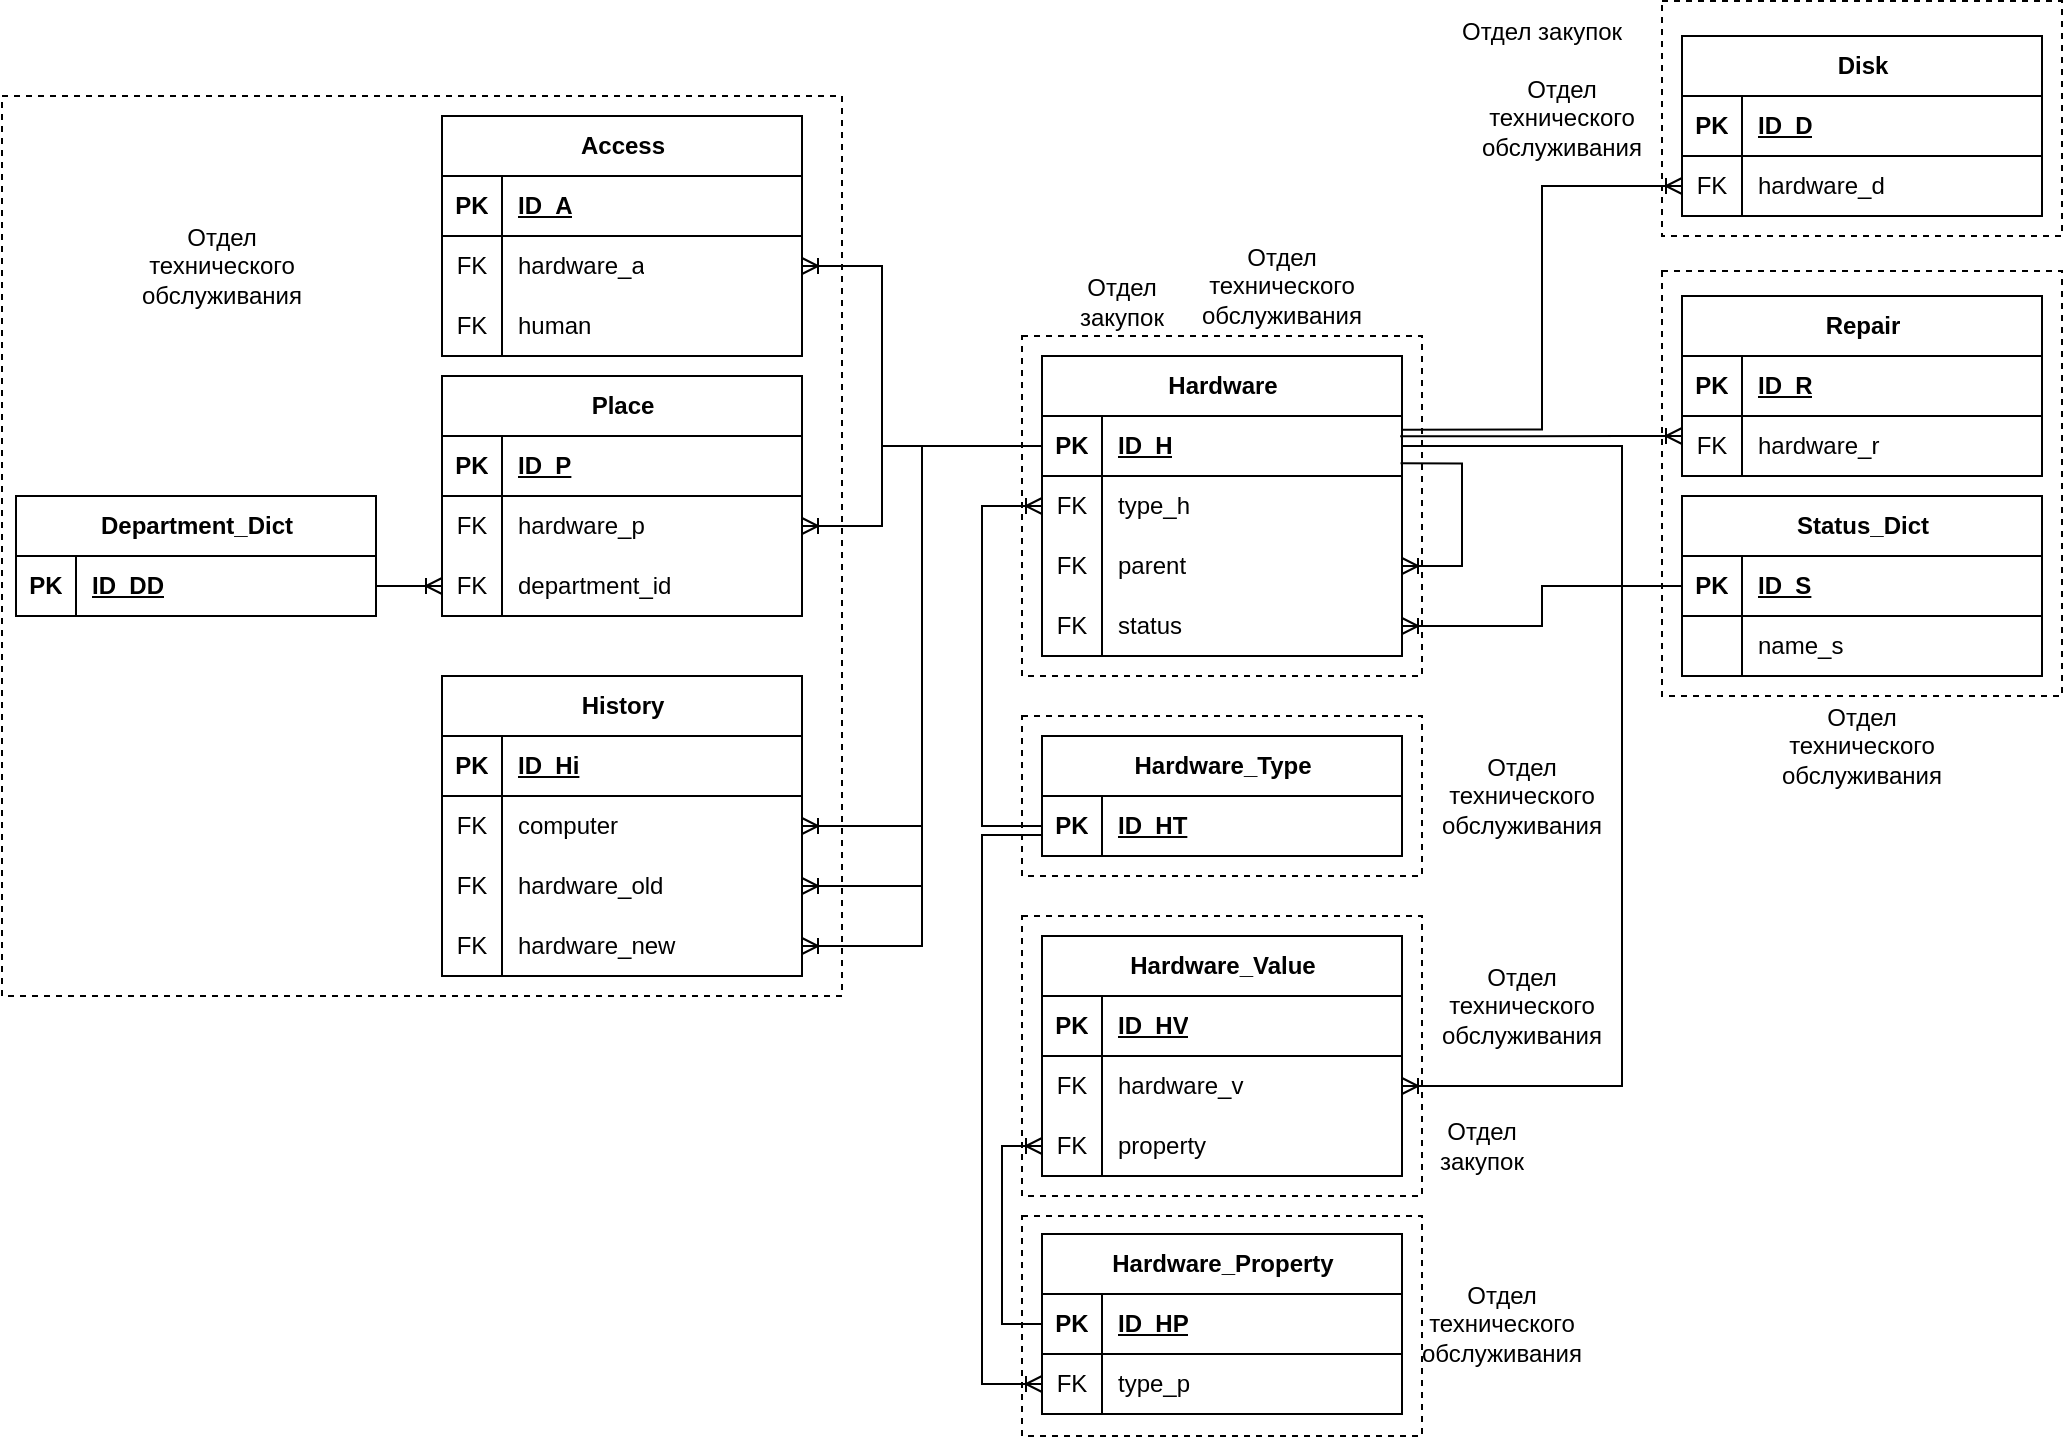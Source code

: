<mxfile version="21.5.0" type="device" pages="2">
  <diagram name="Логическая модель" id="EwMsFBvq8KC86laSaRwJ">
    <mxGraphModel dx="794" dy="394" grid="1" gridSize="10" guides="1" tooltips="1" connect="1" arrows="1" fold="1" page="1" pageScale="1" pageWidth="1169" pageHeight="827" math="0" shadow="0">
      <root>
        <mxCell id="0" />
        <mxCell id="1" parent="0" />
        <mxCell id="FyC12AB4mqrPU83Jo8B3-3" value="Hardware" style="shape=table;startSize=30;container=1;collapsible=1;childLayout=tableLayout;fixedRows=1;rowLines=0;fontStyle=1;align=center;resizeLast=1;html=1;" parent="1" vertex="1">
          <mxGeometry x="620" y="260" width="180" height="150" as="geometry">
            <mxRectangle x="110" y="130" width="70" height="30" as="alternateBounds" />
          </mxGeometry>
        </mxCell>
        <mxCell id="FyC12AB4mqrPU83Jo8B3-4" value="" style="shape=tableRow;horizontal=0;startSize=0;swimlaneHead=0;swimlaneBody=0;fillColor=none;collapsible=0;dropTarget=0;points=[[0,0.5],[1,0.5]];portConstraint=eastwest;top=0;left=0;right=0;bottom=1;" parent="FyC12AB4mqrPU83Jo8B3-3" vertex="1">
          <mxGeometry y="30" width="180" height="30" as="geometry" />
        </mxCell>
        <mxCell id="FyC12AB4mqrPU83Jo8B3-5" value="PK" style="shape=partialRectangle;connectable=0;fillColor=none;top=0;left=0;bottom=0;right=0;fontStyle=1;overflow=hidden;whiteSpace=wrap;html=1;" parent="FyC12AB4mqrPU83Jo8B3-4" vertex="1">
          <mxGeometry width="30" height="30" as="geometry">
            <mxRectangle width="30" height="30" as="alternateBounds" />
          </mxGeometry>
        </mxCell>
        <mxCell id="FyC12AB4mqrPU83Jo8B3-6" value="ID_H" style="shape=partialRectangle;connectable=0;fillColor=none;top=0;left=0;bottom=0;right=0;align=left;spacingLeft=6;fontStyle=5;overflow=hidden;whiteSpace=wrap;html=1;" parent="FyC12AB4mqrPU83Jo8B3-4" vertex="1">
          <mxGeometry x="30" width="150" height="30" as="geometry">
            <mxRectangle width="150" height="30" as="alternateBounds" />
          </mxGeometry>
        </mxCell>
        <mxCell id="FyC12AB4mqrPU83Jo8B3-7" value="" style="shape=tableRow;horizontal=0;startSize=0;swimlaneHead=0;swimlaneBody=0;fillColor=none;collapsible=0;dropTarget=0;points=[[0,0.5],[1,0.5]];portConstraint=eastwest;top=0;left=0;right=0;bottom=0;" parent="FyC12AB4mqrPU83Jo8B3-3" vertex="1">
          <mxGeometry y="60" width="180" height="30" as="geometry" />
        </mxCell>
        <mxCell id="FyC12AB4mqrPU83Jo8B3-8" value="FK" style="shape=partialRectangle;connectable=0;fillColor=none;top=0;left=0;bottom=0;right=0;editable=1;overflow=hidden;whiteSpace=wrap;html=1;" parent="FyC12AB4mqrPU83Jo8B3-7" vertex="1">
          <mxGeometry width="30" height="30" as="geometry">
            <mxRectangle width="30" height="30" as="alternateBounds" />
          </mxGeometry>
        </mxCell>
        <mxCell id="FyC12AB4mqrPU83Jo8B3-9" value="&lt;div&gt;type_h&lt;/div&gt;" style="shape=partialRectangle;connectable=0;fillColor=none;top=0;left=0;bottom=0;right=0;align=left;spacingLeft=6;overflow=hidden;whiteSpace=wrap;html=1;" parent="FyC12AB4mqrPU83Jo8B3-7" vertex="1">
          <mxGeometry x="30" width="150" height="30" as="geometry">
            <mxRectangle width="150" height="30" as="alternateBounds" />
          </mxGeometry>
        </mxCell>
        <mxCell id="sF08YDvTv4xr-wIv7K4x-6" value="" style="shape=tableRow;horizontal=0;startSize=0;swimlaneHead=0;swimlaneBody=0;fillColor=none;collapsible=0;dropTarget=0;points=[[0,0.5],[1,0.5]];portConstraint=eastwest;top=0;left=0;right=0;bottom=0;" parent="FyC12AB4mqrPU83Jo8B3-3" vertex="1">
          <mxGeometry y="90" width="180" height="30" as="geometry" />
        </mxCell>
        <mxCell id="sF08YDvTv4xr-wIv7K4x-7" value="FK" style="shape=partialRectangle;connectable=0;fillColor=none;top=0;left=0;bottom=0;right=0;editable=1;overflow=hidden;whiteSpace=wrap;html=1;" parent="sF08YDvTv4xr-wIv7K4x-6" vertex="1">
          <mxGeometry width="30" height="30" as="geometry">
            <mxRectangle width="30" height="30" as="alternateBounds" />
          </mxGeometry>
        </mxCell>
        <mxCell id="sF08YDvTv4xr-wIv7K4x-8" value="parent" style="shape=partialRectangle;connectable=0;fillColor=none;top=0;left=0;bottom=0;right=0;align=left;spacingLeft=6;overflow=hidden;whiteSpace=wrap;html=1;" parent="sF08YDvTv4xr-wIv7K4x-6" vertex="1">
          <mxGeometry x="30" width="150" height="30" as="geometry">
            <mxRectangle width="150" height="30" as="alternateBounds" />
          </mxGeometry>
        </mxCell>
        <mxCell id="sF08YDvTv4xr-wIv7K4x-11" value="" style="edgeStyle=orthogonalEdgeStyle;fontSize=12;html=1;endArrow=ERoneToMany;rounded=0;entryX=1;entryY=0.5;entryDx=0;entryDy=0;exitX=0.996;exitY=0.789;exitDx=0;exitDy=0;exitPerimeter=0;" parent="FyC12AB4mqrPU83Jo8B3-3" source="FyC12AB4mqrPU83Jo8B3-4" target="sF08YDvTv4xr-wIv7K4x-6" edge="1">
          <mxGeometry width="100" height="100" relative="1" as="geometry">
            <mxPoint x="230" y="70" as="sourcePoint" />
            <mxPoint x="350" y="120" as="targetPoint" />
            <Array as="points">
              <mxPoint x="210" y="54" />
              <mxPoint x="210" y="105" />
            </Array>
          </mxGeometry>
        </mxCell>
        <mxCell id="Cp92UyrWyTysraxWyEr9-1" value="" style="shape=tableRow;horizontal=0;startSize=0;swimlaneHead=0;swimlaneBody=0;fillColor=none;collapsible=0;dropTarget=0;points=[[0,0.5],[1,0.5]];portConstraint=eastwest;top=0;left=0;right=0;bottom=0;" parent="FyC12AB4mqrPU83Jo8B3-3" vertex="1">
          <mxGeometry y="120" width="180" height="30" as="geometry" />
        </mxCell>
        <mxCell id="Cp92UyrWyTysraxWyEr9-2" value="FK" style="shape=partialRectangle;connectable=0;fillColor=none;top=0;left=0;bottom=0;right=0;editable=1;overflow=hidden;whiteSpace=wrap;html=1;" parent="Cp92UyrWyTysraxWyEr9-1" vertex="1">
          <mxGeometry width="30" height="30" as="geometry">
            <mxRectangle width="30" height="30" as="alternateBounds" />
          </mxGeometry>
        </mxCell>
        <mxCell id="Cp92UyrWyTysraxWyEr9-3" value="status" style="shape=partialRectangle;connectable=0;fillColor=none;top=0;left=0;bottom=0;right=0;align=left;spacingLeft=6;overflow=hidden;whiteSpace=wrap;html=1;" parent="Cp92UyrWyTysraxWyEr9-1" vertex="1">
          <mxGeometry x="30" width="150" height="30" as="geometry">
            <mxRectangle width="150" height="30" as="alternateBounds" />
          </mxGeometry>
        </mxCell>
        <mxCell id="FyC12AB4mqrPU83Jo8B3-16" value="Access" style="shape=table;startSize=30;container=1;collapsible=1;childLayout=tableLayout;fixedRows=1;rowLines=0;fontStyle=1;align=center;resizeLast=1;html=1;" parent="1" vertex="1">
          <mxGeometry x="320" y="140" width="180" height="120" as="geometry" />
        </mxCell>
        <mxCell id="FyC12AB4mqrPU83Jo8B3-17" value="" style="shape=tableRow;horizontal=0;startSize=0;swimlaneHead=0;swimlaneBody=0;fillColor=none;collapsible=0;dropTarget=0;points=[[0,0.5],[1,0.5]];portConstraint=eastwest;top=0;left=0;right=0;bottom=1;" parent="FyC12AB4mqrPU83Jo8B3-16" vertex="1">
          <mxGeometry y="30" width="180" height="30" as="geometry" />
        </mxCell>
        <mxCell id="FyC12AB4mqrPU83Jo8B3-18" value="PK" style="shape=partialRectangle;connectable=0;fillColor=none;top=0;left=0;bottom=0;right=0;fontStyle=1;overflow=hidden;whiteSpace=wrap;html=1;" parent="FyC12AB4mqrPU83Jo8B3-17" vertex="1">
          <mxGeometry width="30" height="30" as="geometry">
            <mxRectangle width="30" height="30" as="alternateBounds" />
          </mxGeometry>
        </mxCell>
        <mxCell id="FyC12AB4mqrPU83Jo8B3-19" value="ID_A" style="shape=partialRectangle;connectable=0;fillColor=none;top=0;left=0;bottom=0;right=0;align=left;spacingLeft=6;fontStyle=5;overflow=hidden;whiteSpace=wrap;html=1;" parent="FyC12AB4mqrPU83Jo8B3-17" vertex="1">
          <mxGeometry x="30" width="150" height="30" as="geometry">
            <mxRectangle width="150" height="30" as="alternateBounds" />
          </mxGeometry>
        </mxCell>
        <mxCell id="FyC12AB4mqrPU83Jo8B3-20" value="" style="shape=tableRow;horizontal=0;startSize=0;swimlaneHead=0;swimlaneBody=0;fillColor=none;collapsible=0;dropTarget=0;points=[[0,0.5],[1,0.5]];portConstraint=eastwest;top=0;left=0;right=0;bottom=0;" parent="FyC12AB4mqrPU83Jo8B3-16" vertex="1">
          <mxGeometry y="60" width="180" height="30" as="geometry" />
        </mxCell>
        <mxCell id="FyC12AB4mqrPU83Jo8B3-21" value="FK" style="shape=partialRectangle;connectable=0;fillColor=none;top=0;left=0;bottom=0;right=0;editable=1;overflow=hidden;whiteSpace=wrap;html=1;" parent="FyC12AB4mqrPU83Jo8B3-20" vertex="1">
          <mxGeometry width="30" height="30" as="geometry">
            <mxRectangle width="30" height="30" as="alternateBounds" />
          </mxGeometry>
        </mxCell>
        <mxCell id="FyC12AB4mqrPU83Jo8B3-22" value="hardware_a" style="shape=partialRectangle;connectable=0;fillColor=none;top=0;left=0;bottom=0;right=0;align=left;spacingLeft=6;overflow=hidden;whiteSpace=wrap;html=1;" parent="FyC12AB4mqrPU83Jo8B3-20" vertex="1">
          <mxGeometry x="30" width="150" height="30" as="geometry">
            <mxRectangle width="150" height="30" as="alternateBounds" />
          </mxGeometry>
        </mxCell>
        <mxCell id="FyC12AB4mqrPU83Jo8B3-23" value="" style="shape=tableRow;horizontal=0;startSize=0;swimlaneHead=0;swimlaneBody=0;fillColor=none;collapsible=0;dropTarget=0;points=[[0,0.5],[1,0.5]];portConstraint=eastwest;top=0;left=0;right=0;bottom=0;" parent="FyC12AB4mqrPU83Jo8B3-16" vertex="1">
          <mxGeometry y="90" width="180" height="30" as="geometry" />
        </mxCell>
        <mxCell id="FyC12AB4mqrPU83Jo8B3-24" value="FK" style="shape=partialRectangle;connectable=0;fillColor=none;top=0;left=0;bottom=0;right=0;editable=1;overflow=hidden;whiteSpace=wrap;html=1;" parent="FyC12AB4mqrPU83Jo8B3-23" vertex="1">
          <mxGeometry width="30" height="30" as="geometry">
            <mxRectangle width="30" height="30" as="alternateBounds" />
          </mxGeometry>
        </mxCell>
        <mxCell id="FyC12AB4mqrPU83Jo8B3-25" value="human" style="shape=partialRectangle;connectable=0;fillColor=none;top=0;left=0;bottom=0;right=0;align=left;spacingLeft=6;overflow=hidden;whiteSpace=wrap;html=1;" parent="FyC12AB4mqrPU83Jo8B3-23" vertex="1">
          <mxGeometry x="30" width="150" height="30" as="geometry">
            <mxRectangle width="150" height="30" as="alternateBounds" />
          </mxGeometry>
        </mxCell>
        <mxCell id="DjejDNn8569znADVHvU2-7" value="Place" style="shape=table;startSize=30;container=1;collapsible=1;childLayout=tableLayout;fixedRows=1;rowLines=0;fontStyle=1;align=center;resizeLast=1;html=1;" parent="1" vertex="1">
          <mxGeometry x="320" y="270" width="180" height="120" as="geometry" />
        </mxCell>
        <mxCell id="DjejDNn8569znADVHvU2-8" value="" style="shape=tableRow;horizontal=0;startSize=0;swimlaneHead=0;swimlaneBody=0;fillColor=none;collapsible=0;dropTarget=0;points=[[0,0.5],[1,0.5]];portConstraint=eastwest;top=0;left=0;right=0;bottom=1;" parent="DjejDNn8569znADVHvU2-7" vertex="1">
          <mxGeometry y="30" width="180" height="30" as="geometry" />
        </mxCell>
        <mxCell id="DjejDNn8569znADVHvU2-9" value="PK" style="shape=partialRectangle;connectable=0;fillColor=none;top=0;left=0;bottom=0;right=0;fontStyle=1;overflow=hidden;whiteSpace=wrap;html=1;" parent="DjejDNn8569znADVHvU2-8" vertex="1">
          <mxGeometry width="30" height="30" as="geometry">
            <mxRectangle width="30" height="30" as="alternateBounds" />
          </mxGeometry>
        </mxCell>
        <mxCell id="DjejDNn8569znADVHvU2-10" value="ID_P" style="shape=partialRectangle;connectable=0;fillColor=none;top=0;left=0;bottom=0;right=0;align=left;spacingLeft=6;fontStyle=5;overflow=hidden;whiteSpace=wrap;html=1;" parent="DjejDNn8569znADVHvU2-8" vertex="1">
          <mxGeometry x="30" width="150" height="30" as="geometry">
            <mxRectangle width="150" height="30" as="alternateBounds" />
          </mxGeometry>
        </mxCell>
        <mxCell id="DjejDNn8569znADVHvU2-11" value="" style="shape=tableRow;horizontal=0;startSize=0;swimlaneHead=0;swimlaneBody=0;fillColor=none;collapsible=0;dropTarget=0;points=[[0,0.5],[1,0.5]];portConstraint=eastwest;top=0;left=0;right=0;bottom=0;" parent="DjejDNn8569znADVHvU2-7" vertex="1">
          <mxGeometry y="60" width="180" height="30" as="geometry" />
        </mxCell>
        <mxCell id="DjejDNn8569znADVHvU2-12" value="FK" style="shape=partialRectangle;connectable=0;fillColor=none;top=0;left=0;bottom=0;right=0;editable=1;overflow=hidden;whiteSpace=wrap;html=1;" parent="DjejDNn8569znADVHvU2-11" vertex="1">
          <mxGeometry width="30" height="30" as="geometry">
            <mxRectangle width="30" height="30" as="alternateBounds" />
          </mxGeometry>
        </mxCell>
        <mxCell id="DjejDNn8569znADVHvU2-13" value="hardware_p" style="shape=partialRectangle;connectable=0;fillColor=none;top=0;left=0;bottom=0;right=0;align=left;spacingLeft=6;overflow=hidden;whiteSpace=wrap;html=1;" parent="DjejDNn8569znADVHvU2-11" vertex="1">
          <mxGeometry x="30" width="150" height="30" as="geometry">
            <mxRectangle width="150" height="30" as="alternateBounds" />
          </mxGeometry>
        </mxCell>
        <mxCell id="sF08YDvTv4xr-wIv7K4x-25" value="" style="shape=tableRow;horizontal=0;startSize=0;swimlaneHead=0;swimlaneBody=0;fillColor=none;collapsible=0;dropTarget=0;points=[[0,0.5],[1,0.5]];portConstraint=eastwest;top=0;left=0;right=0;bottom=0;" parent="DjejDNn8569znADVHvU2-7" vertex="1">
          <mxGeometry y="90" width="180" height="30" as="geometry" />
        </mxCell>
        <mxCell id="sF08YDvTv4xr-wIv7K4x-26" value="FK" style="shape=partialRectangle;connectable=0;fillColor=none;top=0;left=0;bottom=0;right=0;editable=1;overflow=hidden;whiteSpace=wrap;html=1;" parent="sF08YDvTv4xr-wIv7K4x-25" vertex="1">
          <mxGeometry width="30" height="30" as="geometry">
            <mxRectangle width="30" height="30" as="alternateBounds" />
          </mxGeometry>
        </mxCell>
        <mxCell id="sF08YDvTv4xr-wIv7K4x-27" value="department_id" style="shape=partialRectangle;connectable=0;fillColor=none;top=0;left=0;bottom=0;right=0;align=left;spacingLeft=6;overflow=hidden;whiteSpace=wrap;html=1;" parent="sF08YDvTv4xr-wIv7K4x-25" vertex="1">
          <mxGeometry x="30" width="150" height="30" as="geometry">
            <mxRectangle width="150" height="30" as="alternateBounds" />
          </mxGeometry>
        </mxCell>
        <mxCell id="DjejDNn8569znADVHvU2-21" value="Hardware_Type" style="shape=table;startSize=30;container=1;collapsible=1;childLayout=tableLayout;fixedRows=1;rowLines=0;fontStyle=1;align=center;resizeLast=1;html=1;" parent="1" vertex="1">
          <mxGeometry x="620" y="450" width="180" height="60" as="geometry">
            <mxRectangle x="220" y="220" width="70" height="30" as="alternateBounds" />
          </mxGeometry>
        </mxCell>
        <mxCell id="DjejDNn8569znADVHvU2-22" value="" style="shape=tableRow;horizontal=0;startSize=0;swimlaneHead=0;swimlaneBody=0;fillColor=none;collapsible=0;dropTarget=0;points=[[0,0.5],[1,0.5]];portConstraint=eastwest;top=0;left=0;right=0;bottom=1;" parent="DjejDNn8569znADVHvU2-21" vertex="1">
          <mxGeometry y="30" width="180" height="30" as="geometry" />
        </mxCell>
        <mxCell id="DjejDNn8569znADVHvU2-23" value="PK" style="shape=partialRectangle;connectable=0;fillColor=none;top=0;left=0;bottom=0;right=0;fontStyle=1;overflow=hidden;whiteSpace=wrap;html=1;" parent="DjejDNn8569znADVHvU2-22" vertex="1">
          <mxGeometry width="30" height="30" as="geometry">
            <mxRectangle width="30" height="30" as="alternateBounds" />
          </mxGeometry>
        </mxCell>
        <mxCell id="DjejDNn8569znADVHvU2-24" value="ID_HT" style="shape=partialRectangle;connectable=0;fillColor=none;top=0;left=0;bottom=0;right=0;align=left;spacingLeft=6;fontStyle=5;overflow=hidden;whiteSpace=wrap;html=1;" parent="DjejDNn8569znADVHvU2-22" vertex="1">
          <mxGeometry x="30" width="150" height="30" as="geometry">
            <mxRectangle width="150" height="30" as="alternateBounds" />
          </mxGeometry>
        </mxCell>
        <mxCell id="DjejDNn8569znADVHvU2-28" value="Hardware_Property" style="shape=table;startSize=30;container=1;collapsible=1;childLayout=tableLayout;fixedRows=1;rowLines=0;fontStyle=1;align=center;resizeLast=1;html=1;" parent="1" vertex="1">
          <mxGeometry x="620" y="699" width="180" height="90" as="geometry">
            <mxRectangle x="220" y="220" width="70" height="30" as="alternateBounds" />
          </mxGeometry>
        </mxCell>
        <mxCell id="DjejDNn8569znADVHvU2-29" value="" style="shape=tableRow;horizontal=0;startSize=0;swimlaneHead=0;swimlaneBody=0;fillColor=none;collapsible=0;dropTarget=0;points=[[0,0.5],[1,0.5]];portConstraint=eastwest;top=0;left=0;right=0;bottom=1;" parent="DjejDNn8569znADVHvU2-28" vertex="1">
          <mxGeometry y="30" width="180" height="30" as="geometry" />
        </mxCell>
        <mxCell id="DjejDNn8569znADVHvU2-30" value="PK" style="shape=partialRectangle;connectable=0;fillColor=none;top=0;left=0;bottom=0;right=0;fontStyle=1;overflow=hidden;whiteSpace=wrap;html=1;" parent="DjejDNn8569znADVHvU2-29" vertex="1">
          <mxGeometry width="30" height="30" as="geometry">
            <mxRectangle width="30" height="30" as="alternateBounds" />
          </mxGeometry>
        </mxCell>
        <mxCell id="DjejDNn8569znADVHvU2-31" value="ID_HP" style="shape=partialRectangle;connectable=0;fillColor=none;top=0;left=0;bottom=0;right=0;align=left;spacingLeft=6;fontStyle=5;overflow=hidden;whiteSpace=wrap;html=1;" parent="DjejDNn8569znADVHvU2-29" vertex="1">
          <mxGeometry x="30" width="150" height="30" as="geometry">
            <mxRectangle width="150" height="30" as="alternateBounds" />
          </mxGeometry>
        </mxCell>
        <mxCell id="DjejDNn8569znADVHvU2-32" value="" style="shape=tableRow;horizontal=0;startSize=0;swimlaneHead=0;swimlaneBody=0;fillColor=none;collapsible=0;dropTarget=0;points=[[0,0.5],[1,0.5]];portConstraint=eastwest;top=0;left=0;right=0;bottom=0;" parent="DjejDNn8569znADVHvU2-28" vertex="1">
          <mxGeometry y="60" width="180" height="30" as="geometry" />
        </mxCell>
        <mxCell id="DjejDNn8569znADVHvU2-33" value="FK" style="shape=partialRectangle;connectable=0;fillColor=none;top=0;left=0;bottom=0;right=0;editable=1;overflow=hidden;whiteSpace=wrap;html=1;" parent="DjejDNn8569znADVHvU2-32" vertex="1">
          <mxGeometry width="30" height="30" as="geometry">
            <mxRectangle width="30" height="30" as="alternateBounds" />
          </mxGeometry>
        </mxCell>
        <mxCell id="DjejDNn8569znADVHvU2-34" value="type_p" style="shape=partialRectangle;connectable=0;fillColor=none;top=0;left=0;bottom=0;right=0;align=left;spacingLeft=6;overflow=hidden;whiteSpace=wrap;html=1;" parent="DjejDNn8569znADVHvU2-32" vertex="1">
          <mxGeometry x="30" width="150" height="30" as="geometry">
            <mxRectangle width="150" height="30" as="alternateBounds" />
          </mxGeometry>
        </mxCell>
        <mxCell id="DjejDNn8569znADVHvU2-35" value="Hardware_Value" style="shape=table;startSize=30;container=1;collapsible=1;childLayout=tableLayout;fixedRows=1;rowLines=0;fontStyle=1;align=center;resizeLast=1;html=1;" parent="1" vertex="1">
          <mxGeometry x="620" y="550" width="180" height="120" as="geometry">
            <mxRectangle x="220" y="220" width="70" height="30" as="alternateBounds" />
          </mxGeometry>
        </mxCell>
        <mxCell id="DjejDNn8569znADVHvU2-36" value="" style="shape=tableRow;horizontal=0;startSize=0;swimlaneHead=0;swimlaneBody=0;fillColor=none;collapsible=0;dropTarget=0;points=[[0,0.5],[1,0.5]];portConstraint=eastwest;top=0;left=0;right=0;bottom=1;" parent="DjejDNn8569znADVHvU2-35" vertex="1">
          <mxGeometry y="30" width="180" height="30" as="geometry" />
        </mxCell>
        <mxCell id="DjejDNn8569znADVHvU2-37" value="PK" style="shape=partialRectangle;connectable=0;fillColor=none;top=0;left=0;bottom=0;right=0;fontStyle=1;overflow=hidden;whiteSpace=wrap;html=1;" parent="DjejDNn8569znADVHvU2-36" vertex="1">
          <mxGeometry width="30" height="30" as="geometry">
            <mxRectangle width="30" height="30" as="alternateBounds" />
          </mxGeometry>
        </mxCell>
        <mxCell id="DjejDNn8569znADVHvU2-38" value="ID_HV" style="shape=partialRectangle;connectable=0;fillColor=none;top=0;left=0;bottom=0;right=0;align=left;spacingLeft=6;fontStyle=5;overflow=hidden;whiteSpace=wrap;html=1;" parent="DjejDNn8569znADVHvU2-36" vertex="1">
          <mxGeometry x="30" width="150" height="30" as="geometry">
            <mxRectangle width="150" height="30" as="alternateBounds" />
          </mxGeometry>
        </mxCell>
        <mxCell id="DjejDNn8569znADVHvU2-39" value="" style="shape=tableRow;horizontal=0;startSize=0;swimlaneHead=0;swimlaneBody=0;fillColor=none;collapsible=0;dropTarget=0;points=[[0,0.5],[1,0.5]];portConstraint=eastwest;top=0;left=0;right=0;bottom=0;" parent="DjejDNn8569znADVHvU2-35" vertex="1">
          <mxGeometry y="60" width="180" height="30" as="geometry" />
        </mxCell>
        <mxCell id="DjejDNn8569znADVHvU2-40" value="FK" style="shape=partialRectangle;connectable=0;fillColor=none;top=0;left=0;bottom=0;right=0;editable=1;overflow=hidden;whiteSpace=wrap;html=1;" parent="DjejDNn8569znADVHvU2-39" vertex="1">
          <mxGeometry width="30" height="30" as="geometry">
            <mxRectangle width="30" height="30" as="alternateBounds" />
          </mxGeometry>
        </mxCell>
        <mxCell id="DjejDNn8569znADVHvU2-41" value="hardware_v" style="shape=partialRectangle;connectable=0;fillColor=none;top=0;left=0;bottom=0;right=0;align=left;spacingLeft=6;overflow=hidden;whiteSpace=wrap;html=1;" parent="DjejDNn8569znADVHvU2-39" vertex="1">
          <mxGeometry x="30" width="150" height="30" as="geometry">
            <mxRectangle width="150" height="30" as="alternateBounds" />
          </mxGeometry>
        </mxCell>
        <mxCell id="DjejDNn8569znADVHvU2-44" value="" style="shape=tableRow;horizontal=0;startSize=0;swimlaneHead=0;swimlaneBody=0;fillColor=none;collapsible=0;dropTarget=0;points=[[0,0.5],[1,0.5]];portConstraint=eastwest;top=0;left=0;right=0;bottom=0;" parent="DjejDNn8569znADVHvU2-35" vertex="1">
          <mxGeometry y="90" width="180" height="30" as="geometry" />
        </mxCell>
        <mxCell id="DjejDNn8569znADVHvU2-45" value="FK" style="shape=partialRectangle;connectable=0;fillColor=none;top=0;left=0;bottom=0;right=0;editable=1;overflow=hidden;whiteSpace=wrap;html=1;" parent="DjejDNn8569znADVHvU2-44" vertex="1">
          <mxGeometry width="30" height="30" as="geometry">
            <mxRectangle width="30" height="30" as="alternateBounds" />
          </mxGeometry>
        </mxCell>
        <mxCell id="DjejDNn8569znADVHvU2-46" value="property" style="shape=partialRectangle;connectable=0;fillColor=none;top=0;left=0;bottom=0;right=0;align=left;spacingLeft=6;overflow=hidden;whiteSpace=wrap;html=1;" parent="DjejDNn8569znADVHvU2-44" vertex="1">
          <mxGeometry x="30" width="150" height="30" as="geometry">
            <mxRectangle width="150" height="30" as="alternateBounds" />
          </mxGeometry>
        </mxCell>
        <mxCell id="DjejDNn8569znADVHvU2-55" value="Repair" style="shape=table;startSize=30;container=1;collapsible=1;childLayout=tableLayout;fixedRows=1;rowLines=0;fontStyle=1;align=center;resizeLast=1;html=1;" parent="1" vertex="1">
          <mxGeometry x="940" y="230" width="180" height="90" as="geometry" />
        </mxCell>
        <mxCell id="DjejDNn8569znADVHvU2-56" value="" style="shape=tableRow;horizontal=0;startSize=0;swimlaneHead=0;swimlaneBody=0;fillColor=none;collapsible=0;dropTarget=0;points=[[0,0.5],[1,0.5]];portConstraint=eastwest;top=0;left=0;right=0;bottom=1;" parent="DjejDNn8569znADVHvU2-55" vertex="1">
          <mxGeometry y="30" width="180" height="30" as="geometry" />
        </mxCell>
        <mxCell id="DjejDNn8569znADVHvU2-57" value="PK" style="shape=partialRectangle;connectable=0;fillColor=none;top=0;left=0;bottom=0;right=0;fontStyle=1;overflow=hidden;whiteSpace=wrap;html=1;" parent="DjejDNn8569znADVHvU2-56" vertex="1">
          <mxGeometry width="30" height="30" as="geometry">
            <mxRectangle width="30" height="30" as="alternateBounds" />
          </mxGeometry>
        </mxCell>
        <mxCell id="DjejDNn8569znADVHvU2-58" value="ID_R" style="shape=partialRectangle;connectable=0;fillColor=none;top=0;left=0;bottom=0;right=0;align=left;spacingLeft=6;fontStyle=5;overflow=hidden;whiteSpace=wrap;html=1;" parent="DjejDNn8569znADVHvU2-56" vertex="1">
          <mxGeometry x="30" width="150" height="30" as="geometry">
            <mxRectangle width="150" height="30" as="alternateBounds" />
          </mxGeometry>
        </mxCell>
        <mxCell id="DjejDNn8569znADVHvU2-59" value="" style="shape=tableRow;horizontal=0;startSize=0;swimlaneHead=0;swimlaneBody=0;fillColor=none;collapsible=0;dropTarget=0;points=[[0,0.5],[1,0.5]];portConstraint=eastwest;top=0;left=0;right=0;bottom=0;" parent="DjejDNn8569znADVHvU2-55" vertex="1">
          <mxGeometry y="60" width="180" height="30" as="geometry" />
        </mxCell>
        <mxCell id="DjejDNn8569znADVHvU2-60" value="FK" style="shape=partialRectangle;connectable=0;fillColor=none;top=0;left=0;bottom=0;right=0;editable=1;overflow=hidden;whiteSpace=wrap;html=1;" parent="DjejDNn8569znADVHvU2-59" vertex="1">
          <mxGeometry width="30" height="30" as="geometry">
            <mxRectangle width="30" height="30" as="alternateBounds" />
          </mxGeometry>
        </mxCell>
        <mxCell id="DjejDNn8569znADVHvU2-61" value="hardware_r" style="shape=partialRectangle;connectable=0;fillColor=none;top=0;left=0;bottom=0;right=0;align=left;spacingLeft=6;overflow=hidden;whiteSpace=wrap;html=1;" parent="DjejDNn8569znADVHvU2-59" vertex="1">
          <mxGeometry x="30" width="150" height="30" as="geometry">
            <mxRectangle width="150" height="30" as="alternateBounds" />
          </mxGeometry>
        </mxCell>
        <mxCell id="8ERq5n5Qc_VJYVDK8V4o-4" value="" style="edgeStyle=orthogonalEdgeStyle;fontSize=12;html=1;endArrow=ERoneToMany;rounded=0;entryX=1;entryY=0.5;entryDx=0;entryDy=0;exitX=1;exitY=0.5;exitDx=0;exitDy=0;" parent="1" source="FyC12AB4mqrPU83Jo8B3-4" target="DjejDNn8569znADVHvU2-39" edge="1">
          <mxGeometry width="100" height="100" relative="1" as="geometry">
            <mxPoint x="810" y="340" as="sourcePoint" />
            <mxPoint x="1130" y="405" as="targetPoint" />
            <Array as="points">
              <mxPoint x="910" y="305" />
              <mxPoint x="910" y="625" />
            </Array>
          </mxGeometry>
        </mxCell>
        <mxCell id="8ERq5n5Qc_VJYVDK8V4o-6" value="" style="edgeStyle=orthogonalEdgeStyle;fontSize=12;html=1;endArrow=ERoneToMany;rounded=0;exitX=0;exitY=0.5;exitDx=0;exitDy=0;entryX=0;entryY=0.5;entryDx=0;entryDy=0;" parent="1" source="DjejDNn8569znADVHvU2-29" target="DjejDNn8569znADVHvU2-44" edge="1">
          <mxGeometry width="100" height="100" relative="1" as="geometry">
            <mxPoint x="850" y="395" as="sourcePoint" />
            <mxPoint x="1150" y="425" as="targetPoint" />
            <Array as="points">
              <mxPoint x="600" y="744" />
              <mxPoint x="600" y="655" />
            </Array>
          </mxGeometry>
        </mxCell>
        <mxCell id="8ERq5n5Qc_VJYVDK8V4o-7" value="" style="edgeStyle=orthogonalEdgeStyle;fontSize=12;html=1;endArrow=ERoneToMany;rounded=0;entryX=0;entryY=0.5;entryDx=0;entryDy=0;exitX=-0.001;exitY=0.651;exitDx=0;exitDy=0;exitPerimeter=0;" parent="1" source="DjejDNn8569znADVHvU2-22" target="DjejDNn8569znADVHvU2-32" edge="1">
          <mxGeometry width="100" height="100" relative="1" as="geometry">
            <mxPoint x="620" y="470" as="sourcePoint" />
            <mxPoint x="1160" y="435" as="targetPoint" />
            <Array as="points">
              <mxPoint x="590" y="500" />
              <mxPoint x="590" y="774" />
            </Array>
          </mxGeometry>
        </mxCell>
        <mxCell id="vhgGn6G0JSesjeX7bQMp-1" value="" style="edgeStyle=orthogonalEdgeStyle;fontSize=12;html=1;endArrow=ERoneToMany;rounded=0;exitX=0;exitY=0.5;exitDx=0;exitDy=0;entryX=0;entryY=0.5;entryDx=0;entryDy=0;" parent="1" source="DjejDNn8569znADVHvU2-22" target="FyC12AB4mqrPU83Jo8B3-7" edge="1">
          <mxGeometry width="100" height="100" relative="1" as="geometry">
            <mxPoint x="480" y="565" as="sourcePoint" />
            <mxPoint x="640" y="625" as="targetPoint" />
            <Array as="points">
              <mxPoint x="590" y="495" />
              <mxPoint x="590" y="335" />
            </Array>
          </mxGeometry>
        </mxCell>
        <mxCell id="iDLbCLuzWER7pxR7Z87H-1" value="History" style="shape=table;startSize=30;container=1;collapsible=1;childLayout=tableLayout;fixedRows=1;rowLines=0;fontStyle=1;align=center;resizeLast=1;html=1;" parent="1" vertex="1">
          <mxGeometry x="320" y="420" width="180" height="150" as="geometry" />
        </mxCell>
        <mxCell id="iDLbCLuzWER7pxR7Z87H-2" value="" style="shape=tableRow;horizontal=0;startSize=0;swimlaneHead=0;swimlaneBody=0;fillColor=none;collapsible=0;dropTarget=0;points=[[0,0.5],[1,0.5]];portConstraint=eastwest;top=0;left=0;right=0;bottom=1;" parent="iDLbCLuzWER7pxR7Z87H-1" vertex="1">
          <mxGeometry y="30" width="180" height="30" as="geometry" />
        </mxCell>
        <mxCell id="iDLbCLuzWER7pxR7Z87H-3" value="PK" style="shape=partialRectangle;connectable=0;fillColor=none;top=0;left=0;bottom=0;right=0;fontStyle=1;overflow=hidden;whiteSpace=wrap;html=1;" parent="iDLbCLuzWER7pxR7Z87H-2" vertex="1">
          <mxGeometry width="30" height="30" as="geometry">
            <mxRectangle width="30" height="30" as="alternateBounds" />
          </mxGeometry>
        </mxCell>
        <mxCell id="iDLbCLuzWER7pxR7Z87H-4" value="ID_Hi" style="shape=partialRectangle;connectable=0;fillColor=none;top=0;left=0;bottom=0;right=0;align=left;spacingLeft=6;fontStyle=5;overflow=hidden;whiteSpace=wrap;html=1;" parent="iDLbCLuzWER7pxR7Z87H-2" vertex="1">
          <mxGeometry x="30" width="150" height="30" as="geometry">
            <mxRectangle width="150" height="30" as="alternateBounds" />
          </mxGeometry>
        </mxCell>
        <mxCell id="iDLbCLuzWER7pxR7Z87H-5" value="" style="shape=tableRow;horizontal=0;startSize=0;swimlaneHead=0;swimlaneBody=0;fillColor=none;collapsible=0;dropTarget=0;points=[[0,0.5],[1,0.5]];portConstraint=eastwest;top=0;left=0;right=0;bottom=0;" parent="iDLbCLuzWER7pxR7Z87H-1" vertex="1">
          <mxGeometry y="60" width="180" height="30" as="geometry" />
        </mxCell>
        <mxCell id="iDLbCLuzWER7pxR7Z87H-6" value="FK" style="shape=partialRectangle;connectable=0;fillColor=none;top=0;left=0;bottom=0;right=0;editable=1;overflow=hidden;whiteSpace=wrap;html=1;" parent="iDLbCLuzWER7pxR7Z87H-5" vertex="1">
          <mxGeometry width="30" height="30" as="geometry">
            <mxRectangle width="30" height="30" as="alternateBounds" />
          </mxGeometry>
        </mxCell>
        <mxCell id="iDLbCLuzWER7pxR7Z87H-7" value="computer" style="shape=partialRectangle;connectable=0;fillColor=none;top=0;left=0;bottom=0;right=0;align=left;spacingLeft=6;overflow=hidden;whiteSpace=wrap;html=1;" parent="iDLbCLuzWER7pxR7Z87H-5" vertex="1">
          <mxGeometry x="30" width="150" height="30" as="geometry">
            <mxRectangle width="150" height="30" as="alternateBounds" />
          </mxGeometry>
        </mxCell>
        <mxCell id="iDLbCLuzWER7pxR7Z87H-8" value="" style="shape=tableRow;horizontal=0;startSize=0;swimlaneHead=0;swimlaneBody=0;fillColor=none;collapsible=0;dropTarget=0;points=[[0,0.5],[1,0.5]];portConstraint=eastwest;top=0;left=0;right=0;bottom=0;" parent="iDLbCLuzWER7pxR7Z87H-1" vertex="1">
          <mxGeometry y="90" width="180" height="30" as="geometry" />
        </mxCell>
        <mxCell id="iDLbCLuzWER7pxR7Z87H-9" value="FK" style="shape=partialRectangle;connectable=0;fillColor=none;top=0;left=0;bottom=0;right=0;editable=1;overflow=hidden;whiteSpace=wrap;html=1;" parent="iDLbCLuzWER7pxR7Z87H-8" vertex="1">
          <mxGeometry width="30" height="30" as="geometry">
            <mxRectangle width="30" height="30" as="alternateBounds" />
          </mxGeometry>
        </mxCell>
        <mxCell id="iDLbCLuzWER7pxR7Z87H-10" value="hardware_old" style="shape=partialRectangle;connectable=0;fillColor=none;top=0;left=0;bottom=0;right=0;align=left;spacingLeft=6;overflow=hidden;whiteSpace=wrap;html=1;" parent="iDLbCLuzWER7pxR7Z87H-8" vertex="1">
          <mxGeometry x="30" width="150" height="30" as="geometry">
            <mxRectangle width="150" height="30" as="alternateBounds" />
          </mxGeometry>
        </mxCell>
        <mxCell id="sF08YDvTv4xr-wIv7K4x-3" value="" style="shape=tableRow;horizontal=0;startSize=0;swimlaneHead=0;swimlaneBody=0;fillColor=none;collapsible=0;dropTarget=0;points=[[0,0.5],[1,0.5]];portConstraint=eastwest;top=0;left=0;right=0;bottom=0;" parent="iDLbCLuzWER7pxR7Z87H-1" vertex="1">
          <mxGeometry y="120" width="180" height="30" as="geometry" />
        </mxCell>
        <mxCell id="sF08YDvTv4xr-wIv7K4x-4" value="FK" style="shape=partialRectangle;connectable=0;fillColor=none;top=0;left=0;bottom=0;right=0;editable=1;overflow=hidden;whiteSpace=wrap;html=1;" parent="sF08YDvTv4xr-wIv7K4x-3" vertex="1">
          <mxGeometry width="30" height="30" as="geometry">
            <mxRectangle width="30" height="30" as="alternateBounds" />
          </mxGeometry>
        </mxCell>
        <mxCell id="sF08YDvTv4xr-wIv7K4x-5" value="hardware_new" style="shape=partialRectangle;connectable=0;fillColor=none;top=0;left=0;bottom=0;right=0;align=left;spacingLeft=6;overflow=hidden;whiteSpace=wrap;html=1;" parent="sF08YDvTv4xr-wIv7K4x-3" vertex="1">
          <mxGeometry x="30" width="150" height="30" as="geometry">
            <mxRectangle width="150" height="30" as="alternateBounds" />
          </mxGeometry>
        </mxCell>
        <mxCell id="iDLbCLuzWER7pxR7Z87H-14" value="" style="edgeStyle=orthogonalEdgeStyle;fontSize=12;html=1;endArrow=ERoneToMany;rounded=0;entryX=1;entryY=0.5;entryDx=0;entryDy=0;exitX=0;exitY=0.5;exitDx=0;exitDy=0;" parent="1" source="FyC12AB4mqrPU83Jo8B3-4" target="iDLbCLuzWER7pxR7Z87H-5" edge="1">
          <mxGeometry width="100" height="100" relative="1" as="geometry">
            <mxPoint x="630" y="325" as="sourcePoint" />
            <mxPoint x="540" y="355" as="targetPoint" />
          </mxGeometry>
        </mxCell>
        <mxCell id="yDe0HJ88ZmJv6lRPuch8-13" value="" style="rounded=0;whiteSpace=wrap;html=1;dashed=1;fillColor=none;" parent="1" vertex="1">
          <mxGeometry x="610" y="250" width="200" height="170" as="geometry" />
        </mxCell>
        <mxCell id="yDe0HJ88ZmJv6lRPuch8-14" value="Отдел закупок" style="text;html=1;strokeColor=none;fillColor=none;align=center;verticalAlign=middle;whiteSpace=wrap;rounded=0;" parent="1" vertex="1">
          <mxGeometry x="630" y="217.5" width="60" height="30" as="geometry" />
        </mxCell>
        <mxCell id="yDe0HJ88ZmJv6lRPuch8-15" value="" style="rounded=0;whiteSpace=wrap;html=1;dashed=1;fillColor=none;" parent="1" vertex="1">
          <mxGeometry x="930" y="217.5" width="200" height="212.5" as="geometry" />
        </mxCell>
        <mxCell id="yDe0HJ88ZmJv6lRPuch8-16" value="Отдел технического обслуживания" style="text;html=1;strokeColor=none;fillColor=none;align=center;verticalAlign=middle;whiteSpace=wrap;rounded=0;" parent="1" vertex="1">
          <mxGeometry x="1000" y="440" width="60" height="30" as="geometry" />
        </mxCell>
        <mxCell id="yDe0HJ88ZmJv6lRPuch8-17" value="" style="rounded=0;whiteSpace=wrap;html=1;dashed=1;fillColor=none;" parent="1" vertex="1">
          <mxGeometry x="610" y="540" width="200" height="140" as="geometry" />
        </mxCell>
        <mxCell id="sF08YDvTv4xr-wIv7K4x-1" value="" style="rounded=0;whiteSpace=wrap;html=1;dashed=1;fillColor=none;" parent="1" vertex="1">
          <mxGeometry x="610" y="440" width="200" height="80" as="geometry" />
        </mxCell>
        <mxCell id="sF08YDvTv4xr-wIv7K4x-12" value="" style="edgeStyle=orthogonalEdgeStyle;fontSize=12;html=1;endArrow=ERoneToMany;rounded=0;exitX=0;exitY=0.5;exitDx=0;exitDy=0;" parent="1" source="FyC12AB4mqrPU83Jo8B3-4" target="sF08YDvTv4xr-wIv7K4x-3" edge="1">
          <mxGeometry width="100" height="100" relative="1" as="geometry">
            <mxPoint x="410" y="390" as="sourcePoint" />
            <mxPoint x="510" y="290" as="targetPoint" />
          </mxGeometry>
        </mxCell>
        <mxCell id="sF08YDvTv4xr-wIv7K4x-13" value="" style="edgeStyle=orthogonalEdgeStyle;fontSize=12;html=1;endArrow=ERoneToMany;rounded=0;entryX=1;entryY=0.5;entryDx=0;entryDy=0;exitX=0;exitY=0.5;exitDx=0;exitDy=0;" parent="1" source="FyC12AB4mqrPU83Jo8B3-4" target="iDLbCLuzWER7pxR7Z87H-8" edge="1">
          <mxGeometry width="100" height="100" relative="1" as="geometry">
            <mxPoint x="340" y="390" as="sourcePoint" />
            <mxPoint x="510" y="360" as="targetPoint" />
          </mxGeometry>
        </mxCell>
        <mxCell id="sF08YDvTv4xr-wIv7K4x-14" value="" style="edgeStyle=orthogonalEdgeStyle;fontSize=12;html=1;endArrow=ERoneToMany;rounded=0;exitX=0;exitY=0.5;exitDx=0;exitDy=0;entryX=1;entryY=0.5;entryDx=0;entryDy=0;" parent="1" source="FyC12AB4mqrPU83Jo8B3-4" target="FyC12AB4mqrPU83Jo8B3-20" edge="1">
          <mxGeometry width="100" height="100" relative="1" as="geometry">
            <mxPoint x="210" y="340" as="sourcePoint" />
            <mxPoint x="580" y="190" as="targetPoint" />
            <Array as="points">
              <mxPoint x="540" y="305" />
              <mxPoint x="540" y="215" />
            </Array>
          </mxGeometry>
        </mxCell>
        <mxCell id="sF08YDvTv4xr-wIv7K4x-15" value="" style="edgeStyle=orthogonalEdgeStyle;fontSize=12;html=1;endArrow=ERoneToMany;rounded=0;exitX=0;exitY=0.5;exitDx=0;exitDy=0;entryX=1;entryY=0.5;entryDx=0;entryDy=0;" parent="1" source="FyC12AB4mqrPU83Jo8B3-4" target="DjejDNn8569znADVHvU2-11" edge="1">
          <mxGeometry width="100" height="100" relative="1" as="geometry">
            <mxPoint x="210" y="350" as="sourcePoint" />
            <mxPoint x="530" y="290" as="targetPoint" />
            <Array as="points">
              <mxPoint x="540" y="305" />
              <mxPoint x="540" y="345" />
            </Array>
          </mxGeometry>
        </mxCell>
        <mxCell id="sF08YDvTv4xr-wIv7K4x-16" value="" style="rounded=0;whiteSpace=wrap;html=1;dashed=1;fillColor=none;" parent="1" vertex="1">
          <mxGeometry x="100" y="130" width="420" height="450" as="geometry" />
        </mxCell>
        <mxCell id="sF08YDvTv4xr-wIv7K4x-18" value="Department_Dict" style="shape=table;startSize=30;container=1;collapsible=1;childLayout=tableLayout;fixedRows=1;rowLines=0;fontStyle=1;align=center;resizeLast=1;html=1;" parent="1" vertex="1">
          <mxGeometry x="107" y="330" width="180" height="60" as="geometry" />
        </mxCell>
        <mxCell id="sF08YDvTv4xr-wIv7K4x-19" value="" style="shape=tableRow;horizontal=0;startSize=0;swimlaneHead=0;swimlaneBody=0;fillColor=none;collapsible=0;dropTarget=0;points=[[0,0.5],[1,0.5]];portConstraint=eastwest;top=0;left=0;right=0;bottom=1;" parent="sF08YDvTv4xr-wIv7K4x-18" vertex="1">
          <mxGeometry y="30" width="180" height="30" as="geometry" />
        </mxCell>
        <mxCell id="sF08YDvTv4xr-wIv7K4x-20" value="PK" style="shape=partialRectangle;connectable=0;fillColor=none;top=0;left=0;bottom=0;right=0;fontStyle=1;overflow=hidden;whiteSpace=wrap;html=1;" parent="sF08YDvTv4xr-wIv7K4x-19" vertex="1">
          <mxGeometry width="30" height="30" as="geometry">
            <mxRectangle width="30" height="30" as="alternateBounds" />
          </mxGeometry>
        </mxCell>
        <mxCell id="sF08YDvTv4xr-wIv7K4x-21" value="ID_DD" style="shape=partialRectangle;connectable=0;fillColor=none;top=0;left=0;bottom=0;right=0;align=left;spacingLeft=6;fontStyle=5;overflow=hidden;whiteSpace=wrap;html=1;" parent="sF08YDvTv4xr-wIv7K4x-19" vertex="1">
          <mxGeometry x="30" width="150" height="30" as="geometry">
            <mxRectangle width="150" height="30" as="alternateBounds" />
          </mxGeometry>
        </mxCell>
        <mxCell id="sF08YDvTv4xr-wIv7K4x-28" value="" style="edgeStyle=entityRelationEdgeStyle;fontSize=12;html=1;endArrow=ERoneToMany;rounded=0;exitX=1;exitY=0.5;exitDx=0;exitDy=0;entryX=0;entryY=0.5;entryDx=0;entryDy=0;" parent="1" source="sF08YDvTv4xr-wIv7K4x-19" target="sF08YDvTv4xr-wIv7K4x-25" edge="1">
          <mxGeometry width="100" height="100" relative="1" as="geometry">
            <mxPoint x="180" y="280" as="sourcePoint" />
            <mxPoint x="280" y="180" as="targetPoint" />
          </mxGeometry>
        </mxCell>
        <mxCell id="3EMT03wo_umGbTLrX35A-2" value="Disk" style="shape=table;startSize=30;container=1;collapsible=1;childLayout=tableLayout;fixedRows=1;rowLines=0;fontStyle=1;align=center;resizeLast=1;html=1;" parent="1" vertex="1">
          <mxGeometry x="940" y="100" width="180" height="90" as="geometry" />
        </mxCell>
        <mxCell id="3EMT03wo_umGbTLrX35A-3" value="" style="shape=tableRow;horizontal=0;startSize=0;swimlaneHead=0;swimlaneBody=0;fillColor=none;collapsible=0;dropTarget=0;points=[[0,0.5],[1,0.5]];portConstraint=eastwest;top=0;left=0;right=0;bottom=1;" parent="3EMT03wo_umGbTLrX35A-2" vertex="1">
          <mxGeometry y="30" width="180" height="30" as="geometry" />
        </mxCell>
        <mxCell id="3EMT03wo_umGbTLrX35A-4" value="PK" style="shape=partialRectangle;connectable=0;fillColor=none;top=0;left=0;bottom=0;right=0;fontStyle=1;overflow=hidden;whiteSpace=wrap;html=1;" parent="3EMT03wo_umGbTLrX35A-3" vertex="1">
          <mxGeometry width="30" height="30" as="geometry">
            <mxRectangle width="30" height="30" as="alternateBounds" />
          </mxGeometry>
        </mxCell>
        <mxCell id="3EMT03wo_umGbTLrX35A-5" value="ID_D" style="shape=partialRectangle;connectable=0;fillColor=none;top=0;left=0;bottom=0;right=0;align=left;spacingLeft=6;fontStyle=5;overflow=hidden;whiteSpace=wrap;html=1;" parent="3EMT03wo_umGbTLrX35A-3" vertex="1">
          <mxGeometry x="30" width="150" height="30" as="geometry">
            <mxRectangle width="150" height="30" as="alternateBounds" />
          </mxGeometry>
        </mxCell>
        <mxCell id="3EMT03wo_umGbTLrX35A-6" value="" style="shape=tableRow;horizontal=0;startSize=0;swimlaneHead=0;swimlaneBody=0;fillColor=none;collapsible=0;dropTarget=0;points=[[0,0.5],[1,0.5]];portConstraint=eastwest;top=0;left=0;right=0;bottom=0;" parent="3EMT03wo_umGbTLrX35A-2" vertex="1">
          <mxGeometry y="60" width="180" height="30" as="geometry" />
        </mxCell>
        <mxCell id="3EMT03wo_umGbTLrX35A-7" value="FK" style="shape=partialRectangle;connectable=0;fillColor=none;top=0;left=0;bottom=0;right=0;editable=1;overflow=hidden;whiteSpace=wrap;html=1;" parent="3EMT03wo_umGbTLrX35A-6" vertex="1">
          <mxGeometry width="30" height="30" as="geometry">
            <mxRectangle width="30" height="30" as="alternateBounds" />
          </mxGeometry>
        </mxCell>
        <mxCell id="3EMT03wo_umGbTLrX35A-8" value="hardware_d" style="shape=partialRectangle;connectable=0;fillColor=none;top=0;left=0;bottom=0;right=0;align=left;spacingLeft=6;overflow=hidden;whiteSpace=wrap;html=1;" parent="3EMT03wo_umGbTLrX35A-6" vertex="1">
          <mxGeometry x="30" width="150" height="30" as="geometry">
            <mxRectangle width="150" height="30" as="alternateBounds" />
          </mxGeometry>
        </mxCell>
        <mxCell id="3EMT03wo_umGbTLrX35A-10" value="" style="edgeStyle=orthogonalEdgeStyle;fontSize=12;html=1;endArrow=ERoneToMany;rounded=0;exitX=1;exitY=0.228;exitDx=0;exitDy=0;exitPerimeter=0;entryX=0;entryY=0.5;entryDx=0;entryDy=0;" parent="1" source="FyC12AB4mqrPU83Jo8B3-4" target="3EMT03wo_umGbTLrX35A-6" edge="1">
          <mxGeometry width="100" height="100" relative="1" as="geometry">
            <mxPoint x="790" y="150" as="sourcePoint" />
            <mxPoint x="880" y="90" as="targetPoint" />
          </mxGeometry>
        </mxCell>
        <mxCell id="3EMT03wo_umGbTLrX35A-11" value="" style="rounded=0;whiteSpace=wrap;html=1;dashed=1;fillColor=none;" parent="1" vertex="1">
          <mxGeometry x="930" y="82.5" width="200" height="117.5" as="geometry" />
        </mxCell>
        <mxCell id="3EMT03wo_umGbTLrX35A-12" value="Отдел закупок" style="text;html=1;strokeColor=none;fillColor=none;align=center;verticalAlign=middle;whiteSpace=wrap;rounded=0;" parent="1" vertex="1">
          <mxGeometry x="820" y="82.5" width="100" height="30" as="geometry" />
        </mxCell>
        <mxCell id="3EMT03wo_umGbTLrX35A-13" value="Отдел технического обслуживания" style="text;html=1;strokeColor=none;fillColor=none;align=center;verticalAlign=middle;whiteSpace=wrap;rounded=0;" parent="1" vertex="1">
          <mxGeometry x="850" y="126.25" width="60" height="30" as="geometry" />
        </mxCell>
        <mxCell id="BwXjKxQRW8_BkozKV5rQ-1" value="Отдел технического обслуживания" style="text;html=1;strokeColor=none;fillColor=none;align=center;verticalAlign=middle;whiteSpace=wrap;rounded=0;" parent="1" vertex="1">
          <mxGeometry x="710" y="210" width="60" height="30" as="geometry" />
        </mxCell>
        <mxCell id="BwXjKxQRW8_BkozKV5rQ-2" value="Отдел технического обслуживания" style="text;html=1;strokeColor=none;fillColor=none;align=center;verticalAlign=middle;whiteSpace=wrap;rounded=0;" parent="1" vertex="1">
          <mxGeometry x="830" y="465" width="60" height="30" as="geometry" />
        </mxCell>
        <mxCell id="BwXjKxQRW8_BkozKV5rQ-3" value="" style="edgeStyle=entityRelationEdgeStyle;fontSize=12;html=1;endArrow=ERoneToMany;rounded=0;exitX=0.995;exitY=0.337;exitDx=0;exitDy=0;exitPerimeter=0;" parent="1" source="FyC12AB4mqrPU83Jo8B3-4" edge="1">
          <mxGeometry width="100" height="100" relative="1" as="geometry">
            <mxPoint x="890" y="280" as="sourcePoint" />
            <mxPoint x="940" y="300" as="targetPoint" />
          </mxGeometry>
        </mxCell>
        <mxCell id="BwXjKxQRW8_BkozKV5rQ-4" value="Отдел закупок" style="text;html=1;strokeColor=none;fillColor=none;align=center;verticalAlign=middle;whiteSpace=wrap;rounded=0;" parent="1" vertex="1">
          <mxGeometry x="810" y="640" width="60" height="30" as="geometry" />
        </mxCell>
        <mxCell id="BwXjKxQRW8_BkozKV5rQ-5" value="Отдел технического обслуживания" style="text;html=1;strokeColor=none;fillColor=none;align=center;verticalAlign=middle;whiteSpace=wrap;rounded=0;" parent="1" vertex="1">
          <mxGeometry x="830" y="570" width="60" height="30" as="geometry" />
        </mxCell>
        <mxCell id="BwXjKxQRW8_BkozKV5rQ-6" value="" style="rounded=0;whiteSpace=wrap;html=1;dashed=1;fillColor=none;" parent="1" vertex="1">
          <mxGeometry x="610" y="690" width="200" height="110" as="geometry" />
        </mxCell>
        <mxCell id="BwXjKxQRW8_BkozKV5rQ-7" value="Отдел технического обслуживания" style="text;html=1;strokeColor=none;fillColor=none;align=center;verticalAlign=middle;whiteSpace=wrap;rounded=0;" parent="1" vertex="1">
          <mxGeometry x="820" y="729" width="60" height="30" as="geometry" />
        </mxCell>
        <mxCell id="BwXjKxQRW8_BkozKV5rQ-9" value="Отдел технического обслуживания" style="text;html=1;strokeColor=none;fillColor=none;align=center;verticalAlign=middle;whiteSpace=wrap;rounded=0;" parent="1" vertex="1">
          <mxGeometry x="180" y="200" width="60" height="30" as="geometry" />
        </mxCell>
        <mxCell id="Cp92UyrWyTysraxWyEr9-4" value="Status_Dict" style="shape=table;startSize=30;container=1;collapsible=1;childLayout=tableLayout;fixedRows=1;rowLines=0;fontStyle=1;align=center;resizeLast=1;html=1;" parent="1" vertex="1">
          <mxGeometry x="940" y="330" width="180" height="90" as="geometry" />
        </mxCell>
        <mxCell id="Cp92UyrWyTysraxWyEr9-5" value="" style="shape=tableRow;horizontal=0;startSize=0;swimlaneHead=0;swimlaneBody=0;fillColor=none;collapsible=0;dropTarget=0;points=[[0,0.5],[1,0.5]];portConstraint=eastwest;top=0;left=0;right=0;bottom=1;" parent="Cp92UyrWyTysraxWyEr9-4" vertex="1">
          <mxGeometry y="30" width="180" height="30" as="geometry" />
        </mxCell>
        <mxCell id="Cp92UyrWyTysraxWyEr9-6" value="PK" style="shape=partialRectangle;connectable=0;fillColor=none;top=0;left=0;bottom=0;right=0;fontStyle=1;overflow=hidden;whiteSpace=wrap;html=1;" parent="Cp92UyrWyTysraxWyEr9-5" vertex="1">
          <mxGeometry width="30" height="30" as="geometry">
            <mxRectangle width="30" height="30" as="alternateBounds" />
          </mxGeometry>
        </mxCell>
        <mxCell id="Cp92UyrWyTysraxWyEr9-7" value="ID_S" style="shape=partialRectangle;connectable=0;fillColor=none;top=0;left=0;bottom=0;right=0;align=left;spacingLeft=6;fontStyle=5;overflow=hidden;whiteSpace=wrap;html=1;" parent="Cp92UyrWyTysraxWyEr9-5" vertex="1">
          <mxGeometry x="30" width="150" height="30" as="geometry">
            <mxRectangle width="150" height="30" as="alternateBounds" />
          </mxGeometry>
        </mxCell>
        <mxCell id="Cp92UyrWyTysraxWyEr9-8" value="" style="shape=tableRow;horizontal=0;startSize=0;swimlaneHead=0;swimlaneBody=0;fillColor=none;collapsible=0;dropTarget=0;points=[[0,0.5],[1,0.5]];portConstraint=eastwest;top=0;left=0;right=0;bottom=0;" parent="Cp92UyrWyTysraxWyEr9-4" vertex="1">
          <mxGeometry y="60" width="180" height="30" as="geometry" />
        </mxCell>
        <mxCell id="Cp92UyrWyTysraxWyEr9-9" value="" style="shape=partialRectangle;connectable=0;fillColor=none;top=0;left=0;bottom=0;right=0;editable=1;overflow=hidden;whiteSpace=wrap;html=1;" parent="Cp92UyrWyTysraxWyEr9-8" vertex="1">
          <mxGeometry width="30" height="30" as="geometry">
            <mxRectangle width="30" height="30" as="alternateBounds" />
          </mxGeometry>
        </mxCell>
        <mxCell id="Cp92UyrWyTysraxWyEr9-10" value="name_s" style="shape=partialRectangle;connectable=0;fillColor=none;top=0;left=0;bottom=0;right=0;align=left;spacingLeft=6;overflow=hidden;whiteSpace=wrap;html=1;" parent="Cp92UyrWyTysraxWyEr9-8" vertex="1">
          <mxGeometry x="30" width="150" height="30" as="geometry">
            <mxRectangle width="150" height="30" as="alternateBounds" />
          </mxGeometry>
        </mxCell>
        <mxCell id="Cp92UyrWyTysraxWyEr9-11" value="" style="edgeStyle=orthogonalEdgeStyle;fontSize=12;html=1;endArrow=ERoneToMany;rounded=0;entryX=1;entryY=0.5;entryDx=0;entryDy=0;exitX=0;exitY=0.5;exitDx=0;exitDy=0;" parent="1" source="Cp92UyrWyTysraxWyEr9-5" target="Cp92UyrWyTysraxWyEr9-1" edge="1">
          <mxGeometry width="100" height="100" relative="1" as="geometry">
            <mxPoint x="1170" y="370" as="sourcePoint" />
            <mxPoint x="1270" y="270" as="targetPoint" />
          </mxGeometry>
        </mxCell>
      </root>
    </mxGraphModel>
  </diagram>
  <diagram id="YnzYxf_6vth2xNIZ1atB" name="Страница 2">
    <mxGraphModel grid="1" page="1" gridSize="10" guides="1" tooltips="1" connect="1" arrows="1" fold="1" pageScale="1" pageWidth="827" pageHeight="1169" math="0" shadow="0">
      <root>
        <mxCell id="0" />
        <mxCell id="1" parent="0" />
        <mxCell id="unFad0f2Eku7FEgE_aov-1" value="ID Системника" style="text;html=1;align=center;verticalAlign=middle;whiteSpace=wrap;rounded=0;strokeColor=default;" vertex="1" parent="1">
          <mxGeometry x="100" y="50" width="110" height="30" as="geometry" />
        </mxCell>
        <mxCell id="unFad0f2Eku7FEgE_aov-2" value="Количество периферии" style="text;html=1;strokeColor=default;fillColor=none;align=center;verticalAlign=middle;whiteSpace=wrap;rounded=0;" vertex="1" parent="1">
          <mxGeometry x="210" y="50" width="110" height="30" as="geometry" />
        </mxCell>
        <mxCell id="unFad0f2Eku7FEgE_aov-3" value="Характеристики" style="text;html=1;strokeColor=default;fillColor=none;align=center;verticalAlign=middle;whiteSpace=wrap;rounded=0;" vertex="1" parent="1">
          <mxGeometry x="320" y="50" width="110" height="30" as="geometry" />
        </mxCell>
        <mxCell id="unFad0f2Eku7FEgE_aov-4" value="Местоположение" style="text;html=1;strokeColor=default;fillColor=none;align=center;verticalAlign=middle;whiteSpace=wrap;rounded=0;" vertex="1" parent="1">
          <mxGeometry x="430" y="50" width="110" height="30" as="geometry" />
        </mxCell>
        <mxCell id="IESXzt5Dsmp5KqBxtibz-1" value="Местоположение" style="text;html=1;strokeColor=default;fillColor=none;align=center;verticalAlign=middle;whiteSpace=wrap;rounded=0;" vertex="1" parent="1">
          <mxGeometry x="540" y="50" width="110" height="30" as="geometry" />
        </mxCell>
        <mxCell id="rUcJwvskfdsJpPM8mi7o-3" value="Оборудование" style="ellipse;whiteSpace=wrap;html=1;" vertex="1" parent="1">
          <mxGeometry x="690" y="20" width="120" height="80" as="geometry" />
        </mxCell>
        <mxCell id="rUcJwvskfdsJpPM8mi7o-4" value="Оборудование" style="ellipse;whiteSpace=wrap;html=1;" vertex="1" parent="1">
          <mxGeometry x="690" y="160" width="120" height="80" as="geometry" />
        </mxCell>
      </root>
    </mxGraphModel>
  </diagram>
</mxfile>
